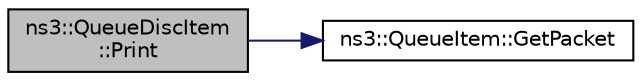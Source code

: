 digraph "ns3::QueueDiscItem::Print"
{
 // LATEX_PDF_SIZE
  edge [fontname="Helvetica",fontsize="10",labelfontname="Helvetica",labelfontsize="10"];
  node [fontname="Helvetica",fontsize="10",shape=record];
  rankdir="LR";
  Node1 [label="ns3::QueueDiscItem\l::Print",height=0.2,width=0.4,color="black", fillcolor="grey75", style="filled", fontcolor="black",tooltip="Print the item contents."];
  Node1 -> Node2 [color="midnightblue",fontsize="10",style="solid",fontname="Helvetica"];
  Node2 [label="ns3::QueueItem::GetPacket",height=0.2,width=0.4,color="black", fillcolor="white", style="filled",URL="$classns3_1_1_queue_item.html#a7153f2c3e592aeae65ed329f51ffd436",tooltip=" "];
}
